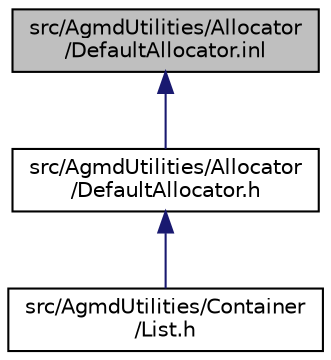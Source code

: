 digraph "src/AgmdUtilities/Allocator/DefaultAllocator.inl"
{
  edge [fontname="Helvetica",fontsize="10",labelfontname="Helvetica",labelfontsize="10"];
  node [fontname="Helvetica",fontsize="10",shape=record];
  Node1 [label="src/AgmdUtilities/Allocator\l/DefaultAllocator.inl",height=0.2,width=0.4,color="black", fillcolor="grey75", style="filled" fontcolor="black"];
  Node1 -> Node2 [dir="back",color="midnightblue",fontsize="10",style="solid"];
  Node2 [label="src/AgmdUtilities/Allocator\l/DefaultAllocator.h",height=0.2,width=0.4,color="black", fillcolor="white", style="filled",URL="$_default_allocator_8h.html"];
  Node2 -> Node3 [dir="back",color="midnightblue",fontsize="10",style="solid"];
  Node3 [label="src/AgmdUtilities/Container\l/List.h",height=0.2,width=0.4,color="black", fillcolor="white", style="filled",URL="$_agmd_utilities_2_container_2_list_8h.html"];
}
